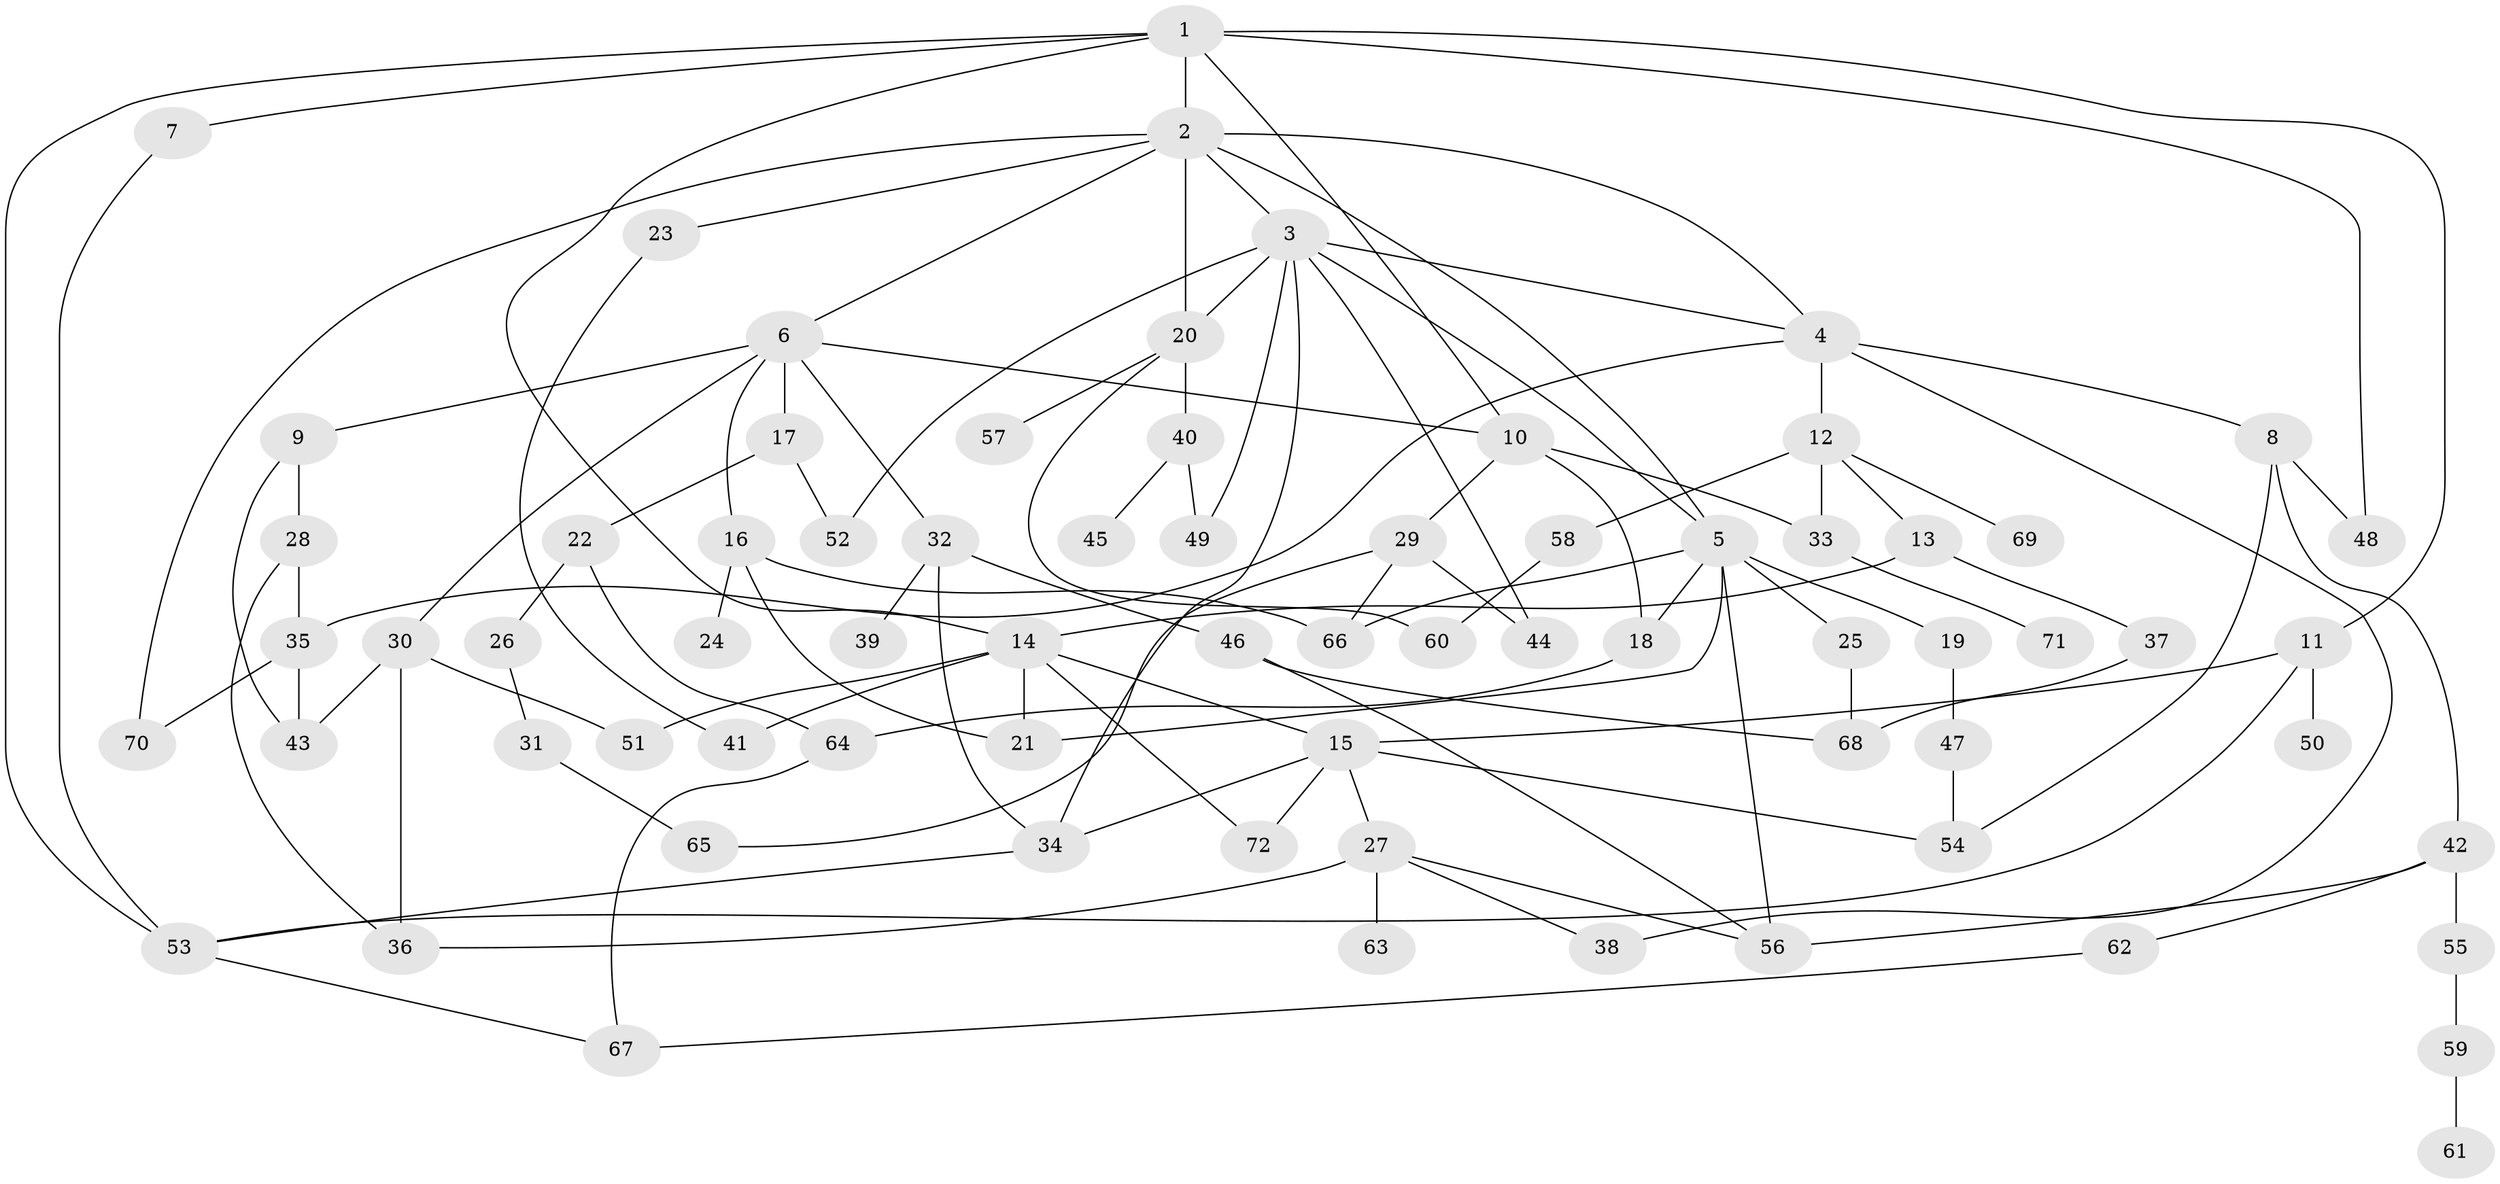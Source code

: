 // original degree distribution, {7: 0.006944444444444444, 11: 0.006944444444444444, 3: 0.25, 8: 0.027777777777777776, 5: 0.04861111111111111, 4: 0.11805555555555555, 2: 0.25, 1: 0.2847222222222222, 6: 0.006944444444444444}
// Generated by graph-tools (version 1.1) at 2025/34/03/09/25 02:34:30]
// undirected, 72 vertices, 114 edges
graph export_dot {
graph [start="1"]
  node [color=gray90,style=filled];
  1;
  2;
  3;
  4;
  5;
  6;
  7;
  8;
  9;
  10;
  11;
  12;
  13;
  14;
  15;
  16;
  17;
  18;
  19;
  20;
  21;
  22;
  23;
  24;
  25;
  26;
  27;
  28;
  29;
  30;
  31;
  32;
  33;
  34;
  35;
  36;
  37;
  38;
  39;
  40;
  41;
  42;
  43;
  44;
  45;
  46;
  47;
  48;
  49;
  50;
  51;
  52;
  53;
  54;
  55;
  56;
  57;
  58;
  59;
  60;
  61;
  62;
  63;
  64;
  65;
  66;
  67;
  68;
  69;
  70;
  71;
  72;
  1 -- 2 [weight=1.0];
  1 -- 7 [weight=1.0];
  1 -- 10 [weight=1.0];
  1 -- 11 [weight=1.0];
  1 -- 14 [weight=1.0];
  1 -- 48 [weight=2.0];
  1 -- 53 [weight=2.0];
  2 -- 3 [weight=1.0];
  2 -- 4 [weight=1.0];
  2 -- 5 [weight=2.0];
  2 -- 6 [weight=1.0];
  2 -- 20 [weight=2.0];
  2 -- 23 [weight=1.0];
  2 -- 70 [weight=1.0];
  3 -- 4 [weight=1.0];
  3 -- 5 [weight=1.0];
  3 -- 20 [weight=1.0];
  3 -- 34 [weight=1.0];
  3 -- 44 [weight=1.0];
  3 -- 49 [weight=1.0];
  3 -- 52 [weight=1.0];
  4 -- 8 [weight=1.0];
  4 -- 12 [weight=2.0];
  4 -- 35 [weight=1.0];
  4 -- 38 [weight=1.0];
  5 -- 18 [weight=2.0];
  5 -- 19 [weight=1.0];
  5 -- 21 [weight=1.0];
  5 -- 25 [weight=1.0];
  5 -- 56 [weight=2.0];
  5 -- 66 [weight=1.0];
  6 -- 9 [weight=1.0];
  6 -- 10 [weight=1.0];
  6 -- 16 [weight=1.0];
  6 -- 17 [weight=1.0];
  6 -- 30 [weight=1.0];
  6 -- 32 [weight=1.0];
  7 -- 53 [weight=1.0];
  8 -- 42 [weight=1.0];
  8 -- 48 [weight=1.0];
  8 -- 54 [weight=1.0];
  9 -- 28 [weight=1.0];
  9 -- 43 [weight=1.0];
  10 -- 18 [weight=1.0];
  10 -- 29 [weight=1.0];
  10 -- 33 [weight=1.0];
  11 -- 15 [weight=1.0];
  11 -- 50 [weight=1.0];
  11 -- 53 [weight=1.0];
  12 -- 13 [weight=1.0];
  12 -- 33 [weight=1.0];
  12 -- 58 [weight=1.0];
  12 -- 69 [weight=1.0];
  13 -- 14 [weight=1.0];
  13 -- 37 [weight=1.0];
  14 -- 15 [weight=1.0];
  14 -- 21 [weight=1.0];
  14 -- 41 [weight=1.0];
  14 -- 51 [weight=1.0];
  14 -- 72 [weight=1.0];
  15 -- 27 [weight=1.0];
  15 -- 34 [weight=1.0];
  15 -- 54 [weight=1.0];
  15 -- 72 [weight=1.0];
  16 -- 21 [weight=1.0];
  16 -- 24 [weight=1.0];
  16 -- 66 [weight=1.0];
  17 -- 22 [weight=1.0];
  17 -- 52 [weight=1.0];
  18 -- 64 [weight=1.0];
  19 -- 47 [weight=1.0];
  20 -- 40 [weight=1.0];
  20 -- 57 [weight=1.0];
  20 -- 60 [weight=1.0];
  22 -- 26 [weight=1.0];
  22 -- 64 [weight=1.0];
  23 -- 41 [weight=1.0];
  25 -- 68 [weight=1.0];
  26 -- 31 [weight=1.0];
  27 -- 36 [weight=1.0];
  27 -- 38 [weight=1.0];
  27 -- 56 [weight=1.0];
  27 -- 63 [weight=1.0];
  28 -- 35 [weight=2.0];
  28 -- 36 [weight=1.0];
  29 -- 44 [weight=1.0];
  29 -- 65 [weight=1.0];
  29 -- 66 [weight=1.0];
  30 -- 36 [weight=1.0];
  30 -- 43 [weight=1.0];
  30 -- 51 [weight=1.0];
  31 -- 65 [weight=2.0];
  32 -- 34 [weight=1.0];
  32 -- 39 [weight=1.0];
  32 -- 46 [weight=1.0];
  33 -- 71 [weight=1.0];
  34 -- 53 [weight=1.0];
  35 -- 43 [weight=1.0];
  35 -- 70 [weight=1.0];
  37 -- 68 [weight=1.0];
  40 -- 45 [weight=1.0];
  40 -- 49 [weight=1.0];
  42 -- 55 [weight=1.0];
  42 -- 56 [weight=1.0];
  42 -- 62 [weight=1.0];
  46 -- 56 [weight=1.0];
  46 -- 68 [weight=1.0];
  47 -- 54 [weight=1.0];
  53 -- 67 [weight=1.0];
  55 -- 59 [weight=1.0];
  58 -- 60 [weight=1.0];
  59 -- 61 [weight=1.0];
  62 -- 67 [weight=1.0];
  64 -- 67 [weight=1.0];
}
